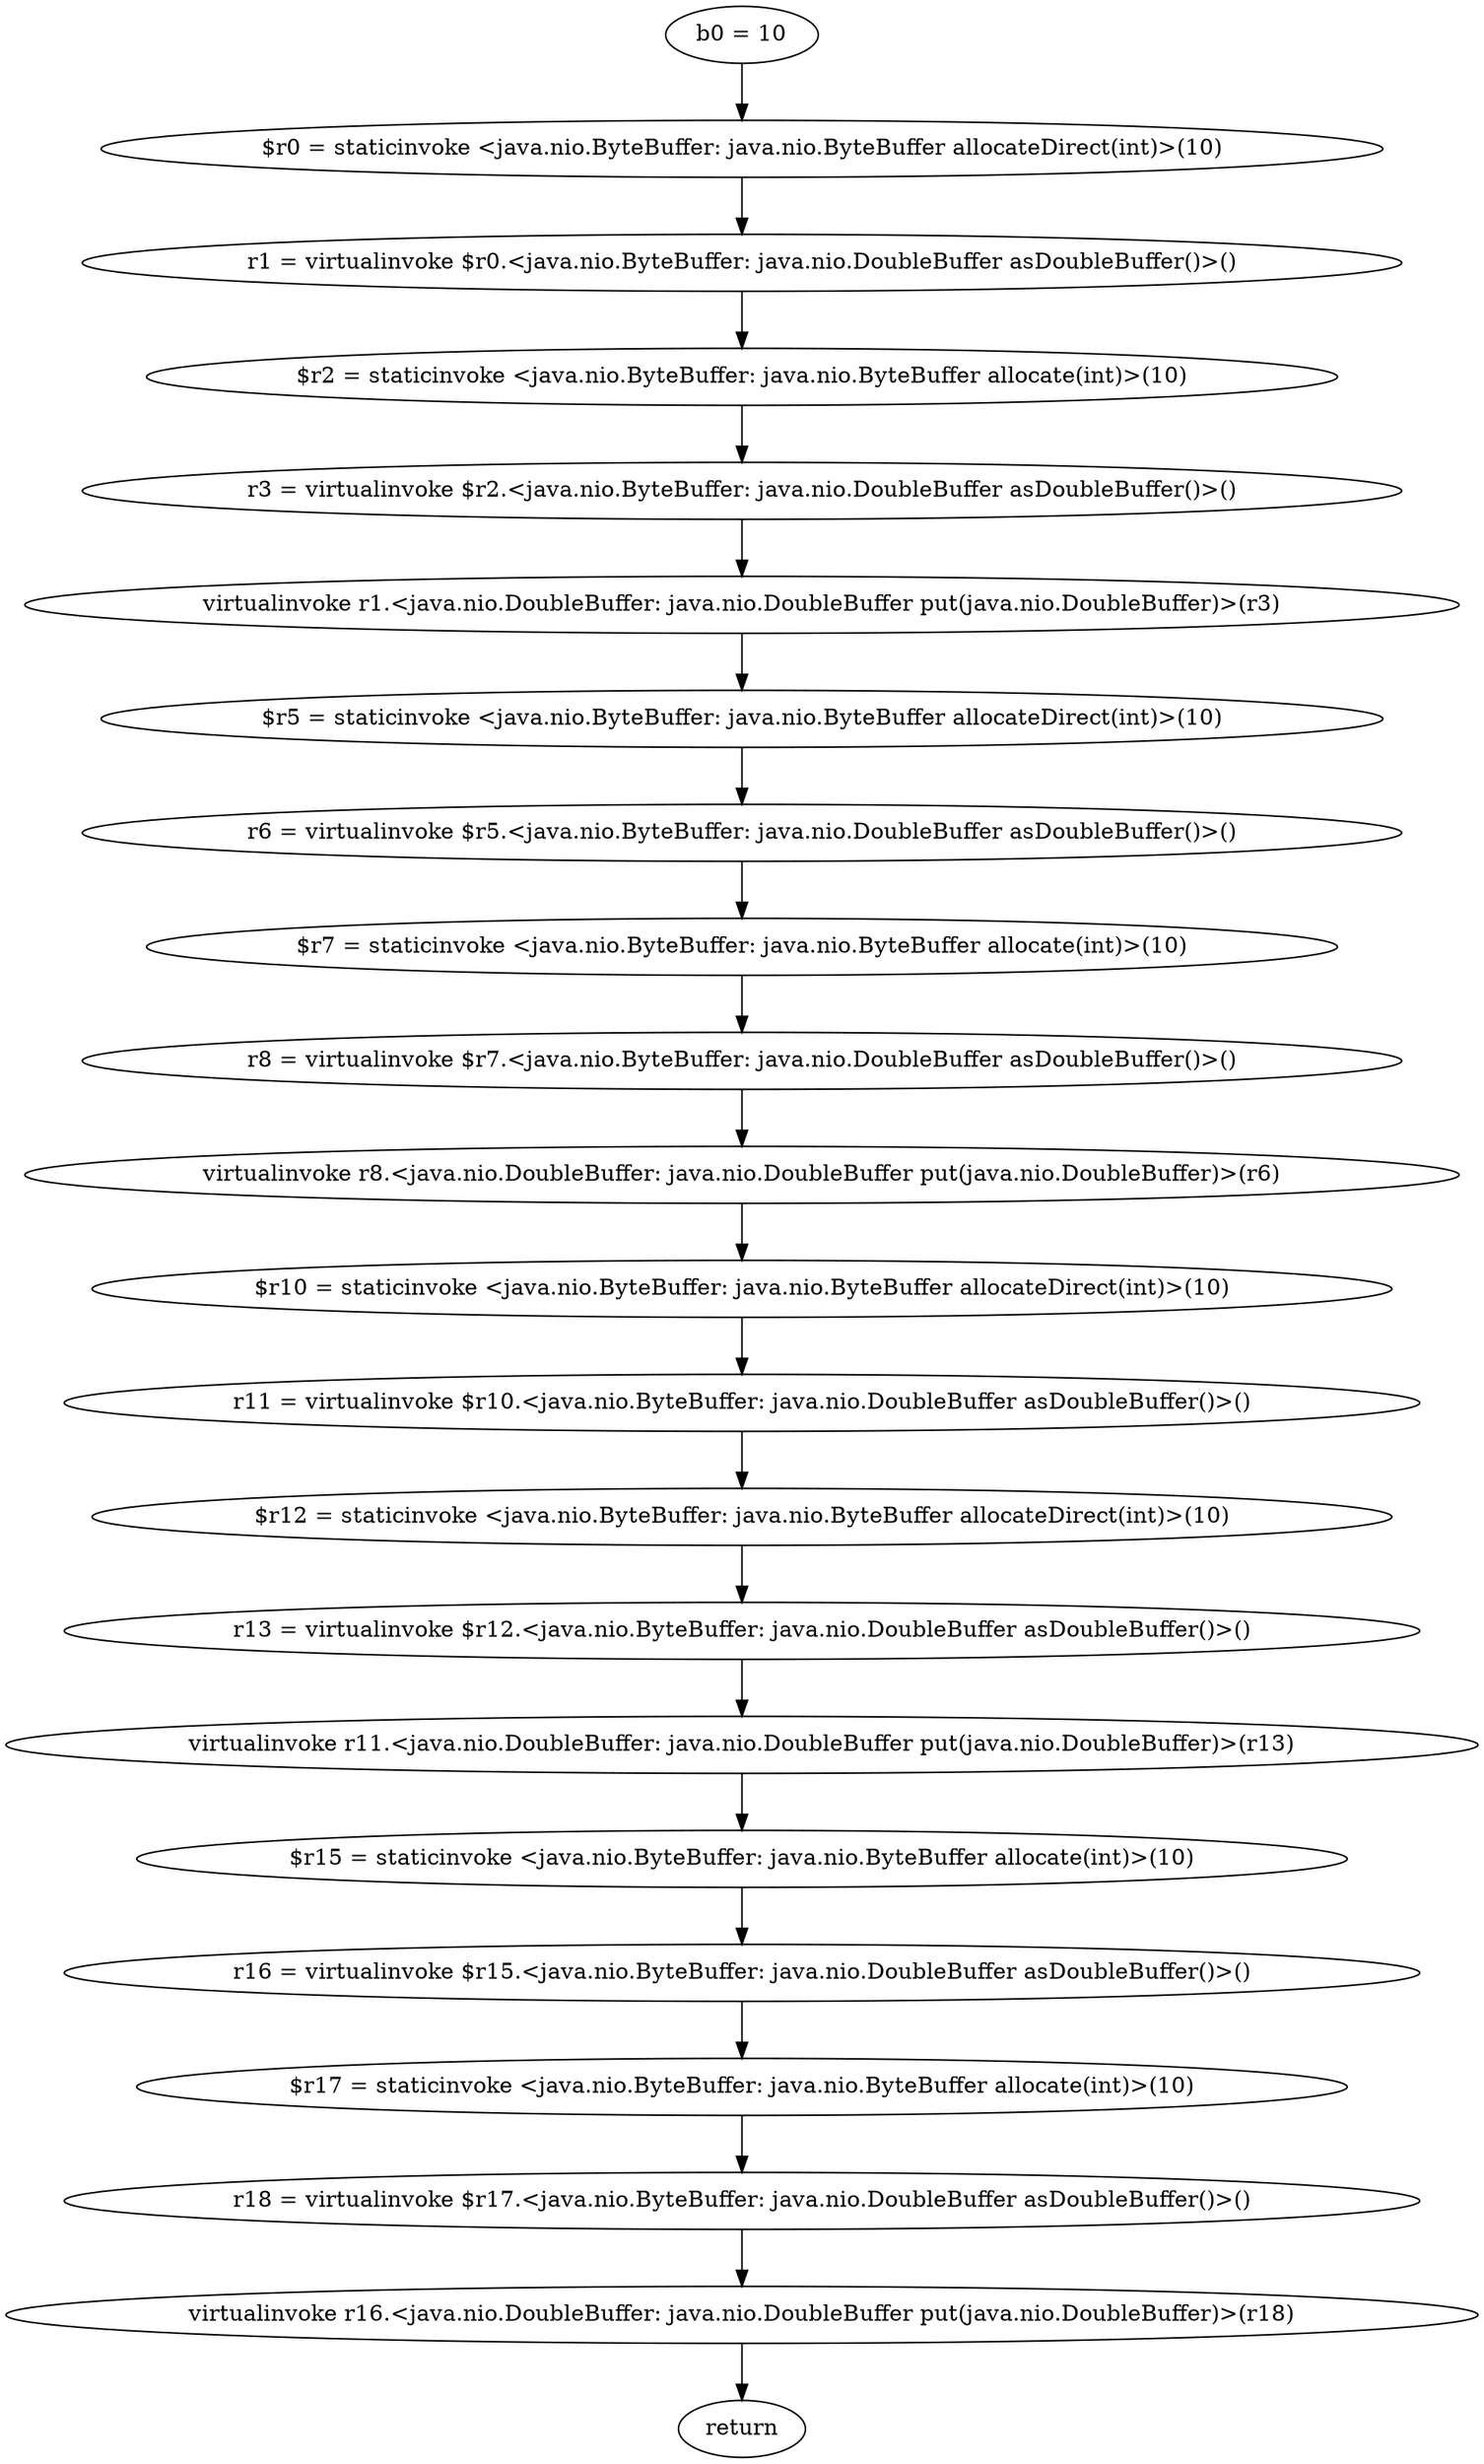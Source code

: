 digraph "unitGraph" {
    "b0 = 10"
    "$r0 = staticinvoke <java.nio.ByteBuffer: java.nio.ByteBuffer allocateDirect(int)>(10)"
    "r1 = virtualinvoke $r0.<java.nio.ByteBuffer: java.nio.DoubleBuffer asDoubleBuffer()>()"
    "$r2 = staticinvoke <java.nio.ByteBuffer: java.nio.ByteBuffer allocate(int)>(10)"
    "r3 = virtualinvoke $r2.<java.nio.ByteBuffer: java.nio.DoubleBuffer asDoubleBuffer()>()"
    "virtualinvoke r1.<java.nio.DoubleBuffer: java.nio.DoubleBuffer put(java.nio.DoubleBuffer)>(r3)"
    "$r5 = staticinvoke <java.nio.ByteBuffer: java.nio.ByteBuffer allocateDirect(int)>(10)"
    "r6 = virtualinvoke $r5.<java.nio.ByteBuffer: java.nio.DoubleBuffer asDoubleBuffer()>()"
    "$r7 = staticinvoke <java.nio.ByteBuffer: java.nio.ByteBuffer allocate(int)>(10)"
    "r8 = virtualinvoke $r7.<java.nio.ByteBuffer: java.nio.DoubleBuffer asDoubleBuffer()>()"
    "virtualinvoke r8.<java.nio.DoubleBuffer: java.nio.DoubleBuffer put(java.nio.DoubleBuffer)>(r6)"
    "$r10 = staticinvoke <java.nio.ByteBuffer: java.nio.ByteBuffer allocateDirect(int)>(10)"
    "r11 = virtualinvoke $r10.<java.nio.ByteBuffer: java.nio.DoubleBuffer asDoubleBuffer()>()"
    "$r12 = staticinvoke <java.nio.ByteBuffer: java.nio.ByteBuffer allocateDirect(int)>(10)"
    "r13 = virtualinvoke $r12.<java.nio.ByteBuffer: java.nio.DoubleBuffer asDoubleBuffer()>()"
    "virtualinvoke r11.<java.nio.DoubleBuffer: java.nio.DoubleBuffer put(java.nio.DoubleBuffer)>(r13)"
    "$r15 = staticinvoke <java.nio.ByteBuffer: java.nio.ByteBuffer allocate(int)>(10)"
    "r16 = virtualinvoke $r15.<java.nio.ByteBuffer: java.nio.DoubleBuffer asDoubleBuffer()>()"
    "$r17 = staticinvoke <java.nio.ByteBuffer: java.nio.ByteBuffer allocate(int)>(10)"
    "r18 = virtualinvoke $r17.<java.nio.ByteBuffer: java.nio.DoubleBuffer asDoubleBuffer()>()"
    "virtualinvoke r16.<java.nio.DoubleBuffer: java.nio.DoubleBuffer put(java.nio.DoubleBuffer)>(r18)"
    "return"
    "b0 = 10"->"$r0 = staticinvoke <java.nio.ByteBuffer: java.nio.ByteBuffer allocateDirect(int)>(10)";
    "$r0 = staticinvoke <java.nio.ByteBuffer: java.nio.ByteBuffer allocateDirect(int)>(10)"->"r1 = virtualinvoke $r0.<java.nio.ByteBuffer: java.nio.DoubleBuffer asDoubleBuffer()>()";
    "r1 = virtualinvoke $r0.<java.nio.ByteBuffer: java.nio.DoubleBuffer asDoubleBuffer()>()"->"$r2 = staticinvoke <java.nio.ByteBuffer: java.nio.ByteBuffer allocate(int)>(10)";
    "$r2 = staticinvoke <java.nio.ByteBuffer: java.nio.ByteBuffer allocate(int)>(10)"->"r3 = virtualinvoke $r2.<java.nio.ByteBuffer: java.nio.DoubleBuffer asDoubleBuffer()>()";
    "r3 = virtualinvoke $r2.<java.nio.ByteBuffer: java.nio.DoubleBuffer asDoubleBuffer()>()"->"virtualinvoke r1.<java.nio.DoubleBuffer: java.nio.DoubleBuffer put(java.nio.DoubleBuffer)>(r3)";
    "virtualinvoke r1.<java.nio.DoubleBuffer: java.nio.DoubleBuffer put(java.nio.DoubleBuffer)>(r3)"->"$r5 = staticinvoke <java.nio.ByteBuffer: java.nio.ByteBuffer allocateDirect(int)>(10)";
    "$r5 = staticinvoke <java.nio.ByteBuffer: java.nio.ByteBuffer allocateDirect(int)>(10)"->"r6 = virtualinvoke $r5.<java.nio.ByteBuffer: java.nio.DoubleBuffer asDoubleBuffer()>()";
    "r6 = virtualinvoke $r5.<java.nio.ByteBuffer: java.nio.DoubleBuffer asDoubleBuffer()>()"->"$r7 = staticinvoke <java.nio.ByteBuffer: java.nio.ByteBuffer allocate(int)>(10)";
    "$r7 = staticinvoke <java.nio.ByteBuffer: java.nio.ByteBuffer allocate(int)>(10)"->"r8 = virtualinvoke $r7.<java.nio.ByteBuffer: java.nio.DoubleBuffer asDoubleBuffer()>()";
    "r8 = virtualinvoke $r7.<java.nio.ByteBuffer: java.nio.DoubleBuffer asDoubleBuffer()>()"->"virtualinvoke r8.<java.nio.DoubleBuffer: java.nio.DoubleBuffer put(java.nio.DoubleBuffer)>(r6)";
    "virtualinvoke r8.<java.nio.DoubleBuffer: java.nio.DoubleBuffer put(java.nio.DoubleBuffer)>(r6)"->"$r10 = staticinvoke <java.nio.ByteBuffer: java.nio.ByteBuffer allocateDirect(int)>(10)";
    "$r10 = staticinvoke <java.nio.ByteBuffer: java.nio.ByteBuffer allocateDirect(int)>(10)"->"r11 = virtualinvoke $r10.<java.nio.ByteBuffer: java.nio.DoubleBuffer asDoubleBuffer()>()";
    "r11 = virtualinvoke $r10.<java.nio.ByteBuffer: java.nio.DoubleBuffer asDoubleBuffer()>()"->"$r12 = staticinvoke <java.nio.ByteBuffer: java.nio.ByteBuffer allocateDirect(int)>(10)";
    "$r12 = staticinvoke <java.nio.ByteBuffer: java.nio.ByteBuffer allocateDirect(int)>(10)"->"r13 = virtualinvoke $r12.<java.nio.ByteBuffer: java.nio.DoubleBuffer asDoubleBuffer()>()";
    "r13 = virtualinvoke $r12.<java.nio.ByteBuffer: java.nio.DoubleBuffer asDoubleBuffer()>()"->"virtualinvoke r11.<java.nio.DoubleBuffer: java.nio.DoubleBuffer put(java.nio.DoubleBuffer)>(r13)";
    "virtualinvoke r11.<java.nio.DoubleBuffer: java.nio.DoubleBuffer put(java.nio.DoubleBuffer)>(r13)"->"$r15 = staticinvoke <java.nio.ByteBuffer: java.nio.ByteBuffer allocate(int)>(10)";
    "$r15 = staticinvoke <java.nio.ByteBuffer: java.nio.ByteBuffer allocate(int)>(10)"->"r16 = virtualinvoke $r15.<java.nio.ByteBuffer: java.nio.DoubleBuffer asDoubleBuffer()>()";
    "r16 = virtualinvoke $r15.<java.nio.ByteBuffer: java.nio.DoubleBuffer asDoubleBuffer()>()"->"$r17 = staticinvoke <java.nio.ByteBuffer: java.nio.ByteBuffer allocate(int)>(10)";
    "$r17 = staticinvoke <java.nio.ByteBuffer: java.nio.ByteBuffer allocate(int)>(10)"->"r18 = virtualinvoke $r17.<java.nio.ByteBuffer: java.nio.DoubleBuffer asDoubleBuffer()>()";
    "r18 = virtualinvoke $r17.<java.nio.ByteBuffer: java.nio.DoubleBuffer asDoubleBuffer()>()"->"virtualinvoke r16.<java.nio.DoubleBuffer: java.nio.DoubleBuffer put(java.nio.DoubleBuffer)>(r18)";
    "virtualinvoke r16.<java.nio.DoubleBuffer: java.nio.DoubleBuffer put(java.nio.DoubleBuffer)>(r18)"->"return";
}
